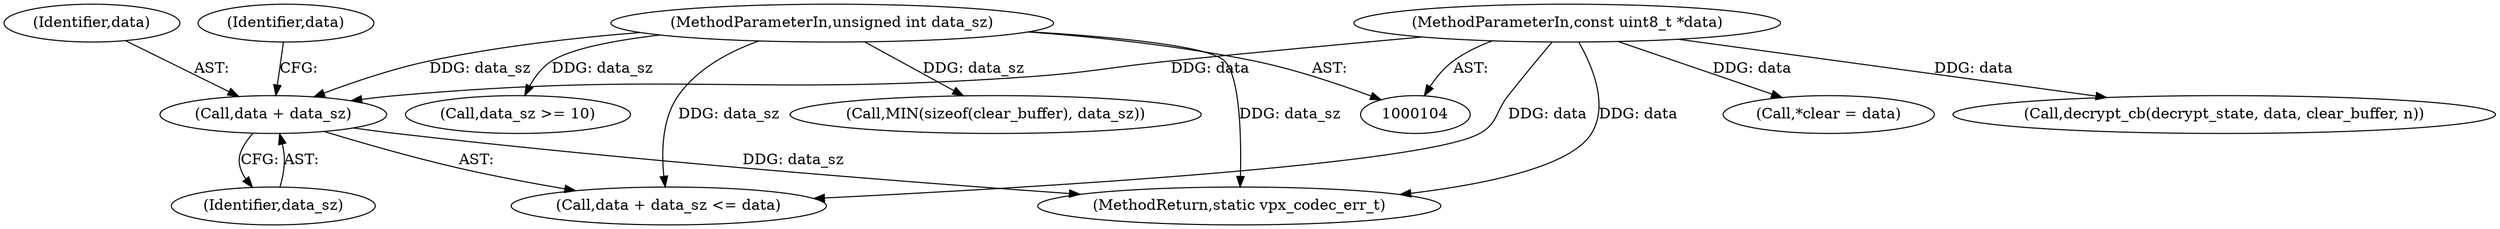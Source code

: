 digraph "0_Android_063be1485e0099bc81ace3a08b0ec9186dcad693_0@pointer" {
"1000117" [label="(Call,data + data_sz)"];
"1000105" [label="(MethodParameterIn,const uint8_t *data)"];
"1000106" [label="(MethodParameterIn,unsigned int data_sz)"];
"1000241" [label="(MethodReturn,static vpx_codec_err_t)"];
"1000117" [label="(Call,data + data_sz)"];
"1000118" [label="(Identifier,data)"];
"1000138" [label="(Call,MIN(sizeof(clear_buffer), data_sz))"];
"1000116" [label="(Call,data + data_sz <= data)"];
"1000105" [label="(MethodParameterIn,const uint8_t *data)"];
"1000106" [label="(MethodParameterIn,unsigned int data_sz)"];
"1000129" [label="(Call,*clear = data)"];
"1000119" [label="(Identifier,data_sz)"];
"1000142" [label="(Call,decrypt_cb(decrypt_state, data, clear_buffer, n))"];
"1000157" [label="(Call,data_sz >= 10)"];
"1000120" [label="(Identifier,data)"];
"1000117" -> "1000116"  [label="AST: "];
"1000117" -> "1000119"  [label="CFG: "];
"1000118" -> "1000117"  [label="AST: "];
"1000119" -> "1000117"  [label="AST: "];
"1000120" -> "1000117"  [label="CFG: "];
"1000117" -> "1000241"  [label="DDG: data_sz"];
"1000105" -> "1000117"  [label="DDG: data"];
"1000106" -> "1000117"  [label="DDG: data_sz"];
"1000105" -> "1000104"  [label="AST: "];
"1000105" -> "1000241"  [label="DDG: data"];
"1000105" -> "1000116"  [label="DDG: data"];
"1000105" -> "1000129"  [label="DDG: data"];
"1000105" -> "1000142"  [label="DDG: data"];
"1000106" -> "1000104"  [label="AST: "];
"1000106" -> "1000241"  [label="DDG: data_sz"];
"1000106" -> "1000116"  [label="DDG: data_sz"];
"1000106" -> "1000138"  [label="DDG: data_sz"];
"1000106" -> "1000157"  [label="DDG: data_sz"];
}
